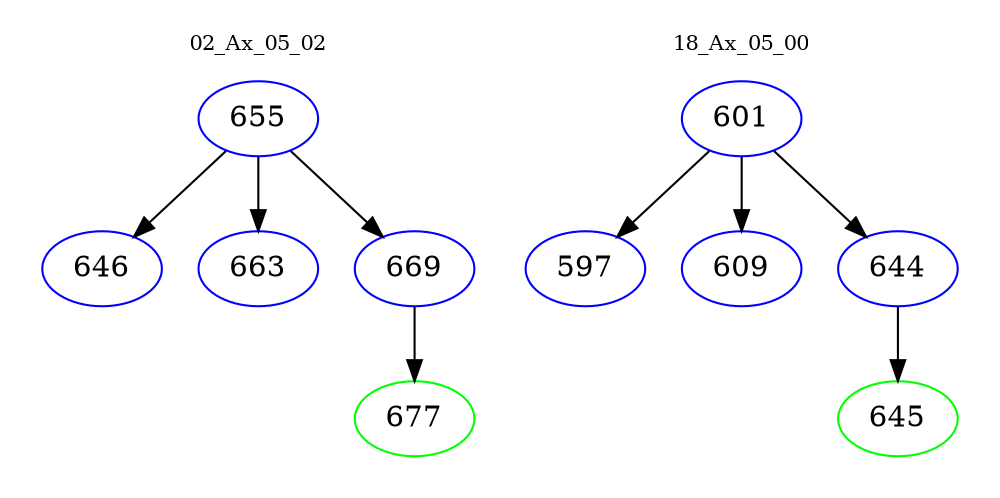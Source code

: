 digraph{
subgraph cluster_0 {
color = white
label = "02_Ax_05_02";
fontsize=10;
T0_655 [label="655", color="blue"]
T0_655 -> T0_646 [color="black"]
T0_646 [label="646", color="blue"]
T0_655 -> T0_663 [color="black"]
T0_663 [label="663", color="blue"]
T0_655 -> T0_669 [color="black"]
T0_669 [label="669", color="blue"]
T0_669 -> T0_677 [color="black"]
T0_677 [label="677", color="green"]
}
subgraph cluster_1 {
color = white
label = "18_Ax_05_00";
fontsize=10;
T1_601 [label="601", color="blue"]
T1_601 -> T1_597 [color="black"]
T1_597 [label="597", color="blue"]
T1_601 -> T1_609 [color="black"]
T1_609 [label="609", color="blue"]
T1_601 -> T1_644 [color="black"]
T1_644 [label="644", color="blue"]
T1_644 -> T1_645 [color="black"]
T1_645 [label="645", color="green"]
}
}

